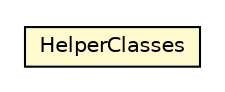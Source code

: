 #!/usr/local/bin/dot
#
# Class diagram 
# Generated by UMLGraph version R5_6-24-gf6e263 (http://www.umlgraph.org/)
#

digraph G {
	edge [fontname="Helvetica",fontsize=10,labelfontname="Helvetica",labelfontsize=10];
	node [fontname="Helvetica",fontsize=10,shape=plaintext];
	nodesep=0.25;
	ranksep=0.5;
	// com.orientechnologies.orient.core.serialization.serializer.record.binary.HelperClasses
	c1032329 [label=<<table title="com.orientechnologies.orient.core.serialization.serializer.record.binary.HelperClasses" border="0" cellborder="1" cellspacing="0" cellpadding="2" port="p" bgcolor="lemonChiffon" href="./HelperClasses.html">
		<tr><td><table border="0" cellspacing="0" cellpadding="1">
<tr><td align="center" balign="center"> HelperClasses </td></tr>
		</table></td></tr>
		</table>>, URL="./HelperClasses.html", fontname="Helvetica", fontcolor="black", fontsize=10.0];
}

